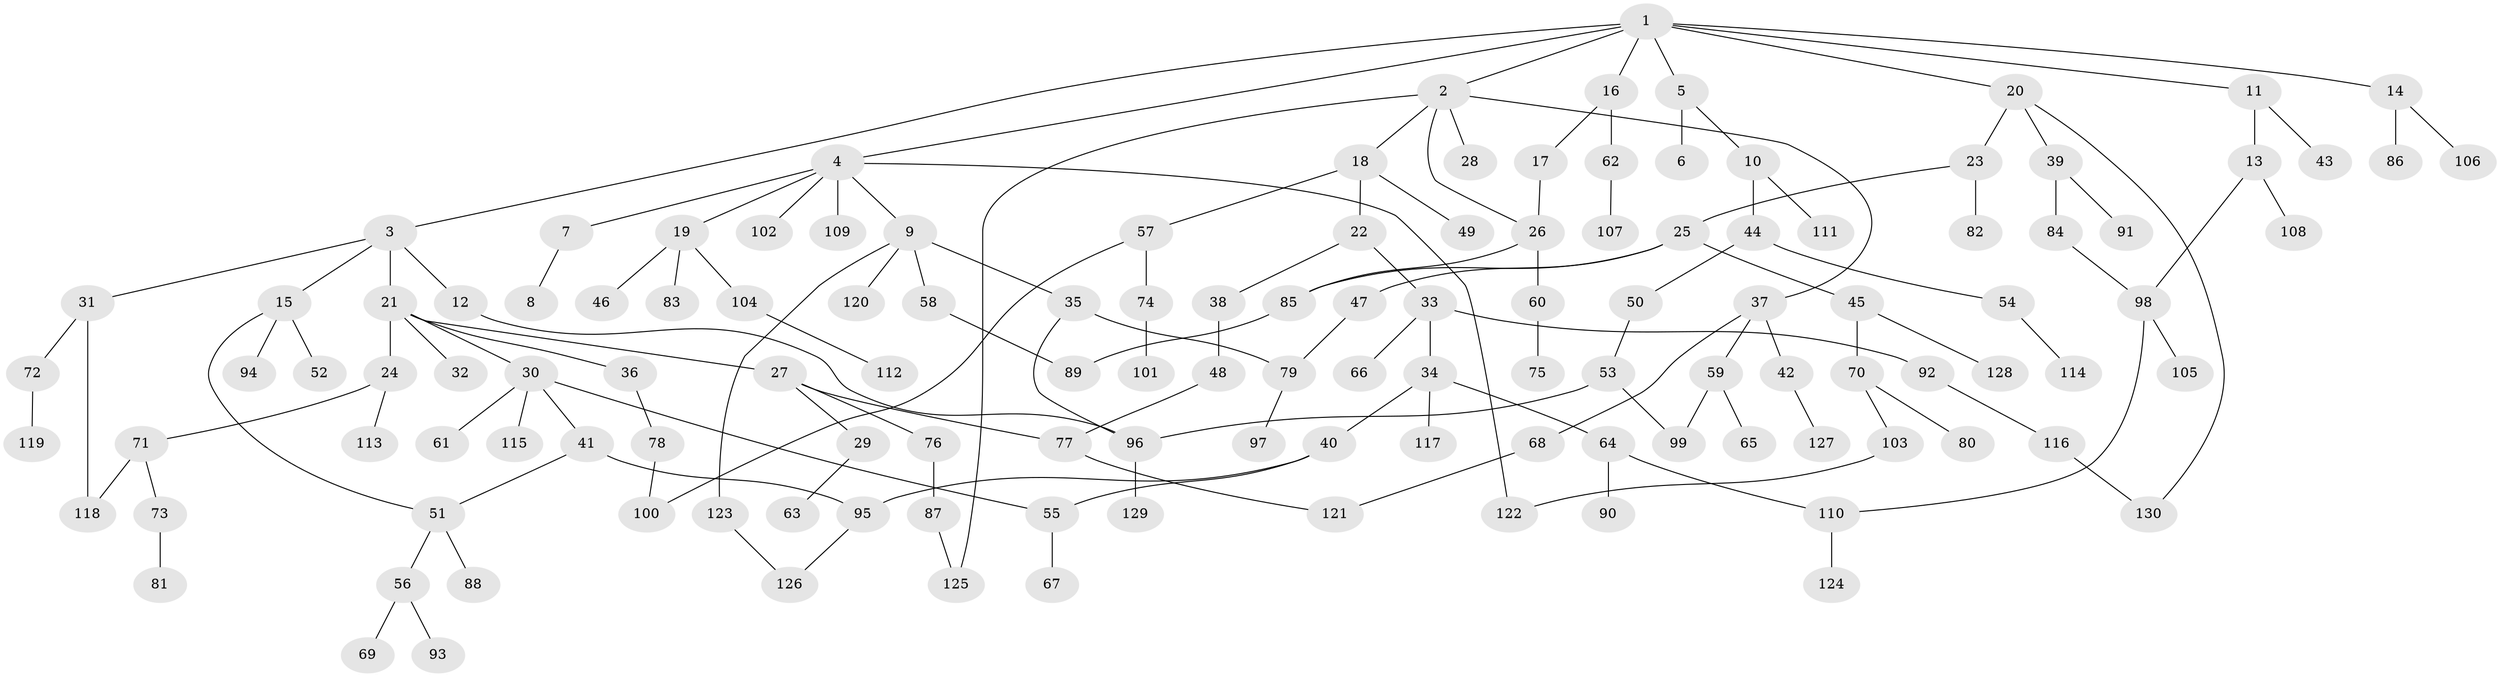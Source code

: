 // coarse degree distribution, {9: 0.034482758620689655, 8: 0.011494252873563218, 5: 0.05747126436781609, 2: 0.26436781609195403, 1: 0.3793103448275862, 4: 0.08045977011494253, 3: 0.1724137931034483}
// Generated by graph-tools (version 1.1) at 2025/51/02/27/25 19:51:40]
// undirected, 130 vertices, 149 edges
graph export_dot {
graph [start="1"]
  node [color=gray90,style=filled];
  1;
  2;
  3;
  4;
  5;
  6;
  7;
  8;
  9;
  10;
  11;
  12;
  13;
  14;
  15;
  16;
  17;
  18;
  19;
  20;
  21;
  22;
  23;
  24;
  25;
  26;
  27;
  28;
  29;
  30;
  31;
  32;
  33;
  34;
  35;
  36;
  37;
  38;
  39;
  40;
  41;
  42;
  43;
  44;
  45;
  46;
  47;
  48;
  49;
  50;
  51;
  52;
  53;
  54;
  55;
  56;
  57;
  58;
  59;
  60;
  61;
  62;
  63;
  64;
  65;
  66;
  67;
  68;
  69;
  70;
  71;
  72;
  73;
  74;
  75;
  76;
  77;
  78;
  79;
  80;
  81;
  82;
  83;
  84;
  85;
  86;
  87;
  88;
  89;
  90;
  91;
  92;
  93;
  94;
  95;
  96;
  97;
  98;
  99;
  100;
  101;
  102;
  103;
  104;
  105;
  106;
  107;
  108;
  109;
  110;
  111;
  112;
  113;
  114;
  115;
  116;
  117;
  118;
  119;
  120;
  121;
  122;
  123;
  124;
  125;
  126;
  127;
  128;
  129;
  130;
  1 -- 2;
  1 -- 3;
  1 -- 4;
  1 -- 5;
  1 -- 11;
  1 -- 14;
  1 -- 16;
  1 -- 20;
  2 -- 18;
  2 -- 28;
  2 -- 37;
  2 -- 125;
  2 -- 26;
  3 -- 12;
  3 -- 15;
  3 -- 21;
  3 -- 31;
  4 -- 7;
  4 -- 9;
  4 -- 19;
  4 -- 102;
  4 -- 109;
  4 -- 122;
  5 -- 6;
  5 -- 10;
  7 -- 8;
  9 -- 35;
  9 -- 58;
  9 -- 120;
  9 -- 123;
  10 -- 44;
  10 -- 111;
  11 -- 13;
  11 -- 43;
  12 -- 96;
  13 -- 108;
  13 -- 98;
  14 -- 86;
  14 -- 106;
  15 -- 51;
  15 -- 52;
  15 -- 94;
  16 -- 17;
  16 -- 62;
  17 -- 26;
  18 -- 22;
  18 -- 49;
  18 -- 57;
  19 -- 46;
  19 -- 83;
  19 -- 104;
  20 -- 23;
  20 -- 39;
  20 -- 130;
  21 -- 24;
  21 -- 27;
  21 -- 30;
  21 -- 32;
  21 -- 36;
  22 -- 33;
  22 -- 38;
  23 -- 25;
  23 -- 82;
  24 -- 71;
  24 -- 113;
  25 -- 45;
  25 -- 47;
  25 -- 85;
  26 -- 60;
  26 -- 85;
  27 -- 29;
  27 -- 76;
  27 -- 77;
  29 -- 63;
  30 -- 41;
  30 -- 55;
  30 -- 61;
  30 -- 115;
  31 -- 72;
  31 -- 118;
  33 -- 34;
  33 -- 66;
  33 -- 92;
  34 -- 40;
  34 -- 64;
  34 -- 117;
  35 -- 79;
  35 -- 96;
  36 -- 78;
  37 -- 42;
  37 -- 59;
  37 -- 68;
  38 -- 48;
  39 -- 84;
  39 -- 91;
  40 -- 95;
  40 -- 55;
  41 -- 95;
  41 -- 51;
  42 -- 127;
  44 -- 50;
  44 -- 54;
  45 -- 70;
  45 -- 128;
  47 -- 79;
  48 -- 77;
  50 -- 53;
  51 -- 56;
  51 -- 88;
  53 -- 96;
  53 -- 99;
  54 -- 114;
  55 -- 67;
  56 -- 69;
  56 -- 93;
  57 -- 74;
  57 -- 100;
  58 -- 89;
  59 -- 65;
  59 -- 99;
  60 -- 75;
  62 -- 107;
  64 -- 90;
  64 -- 110;
  68 -- 121;
  70 -- 80;
  70 -- 103;
  71 -- 73;
  71 -- 118;
  72 -- 119;
  73 -- 81;
  74 -- 101;
  76 -- 87;
  77 -- 121;
  78 -- 100;
  79 -- 97;
  84 -- 98;
  85 -- 89;
  87 -- 125;
  92 -- 116;
  95 -- 126;
  96 -- 129;
  98 -- 105;
  98 -- 110;
  103 -- 122;
  104 -- 112;
  110 -- 124;
  116 -- 130;
  123 -- 126;
}
